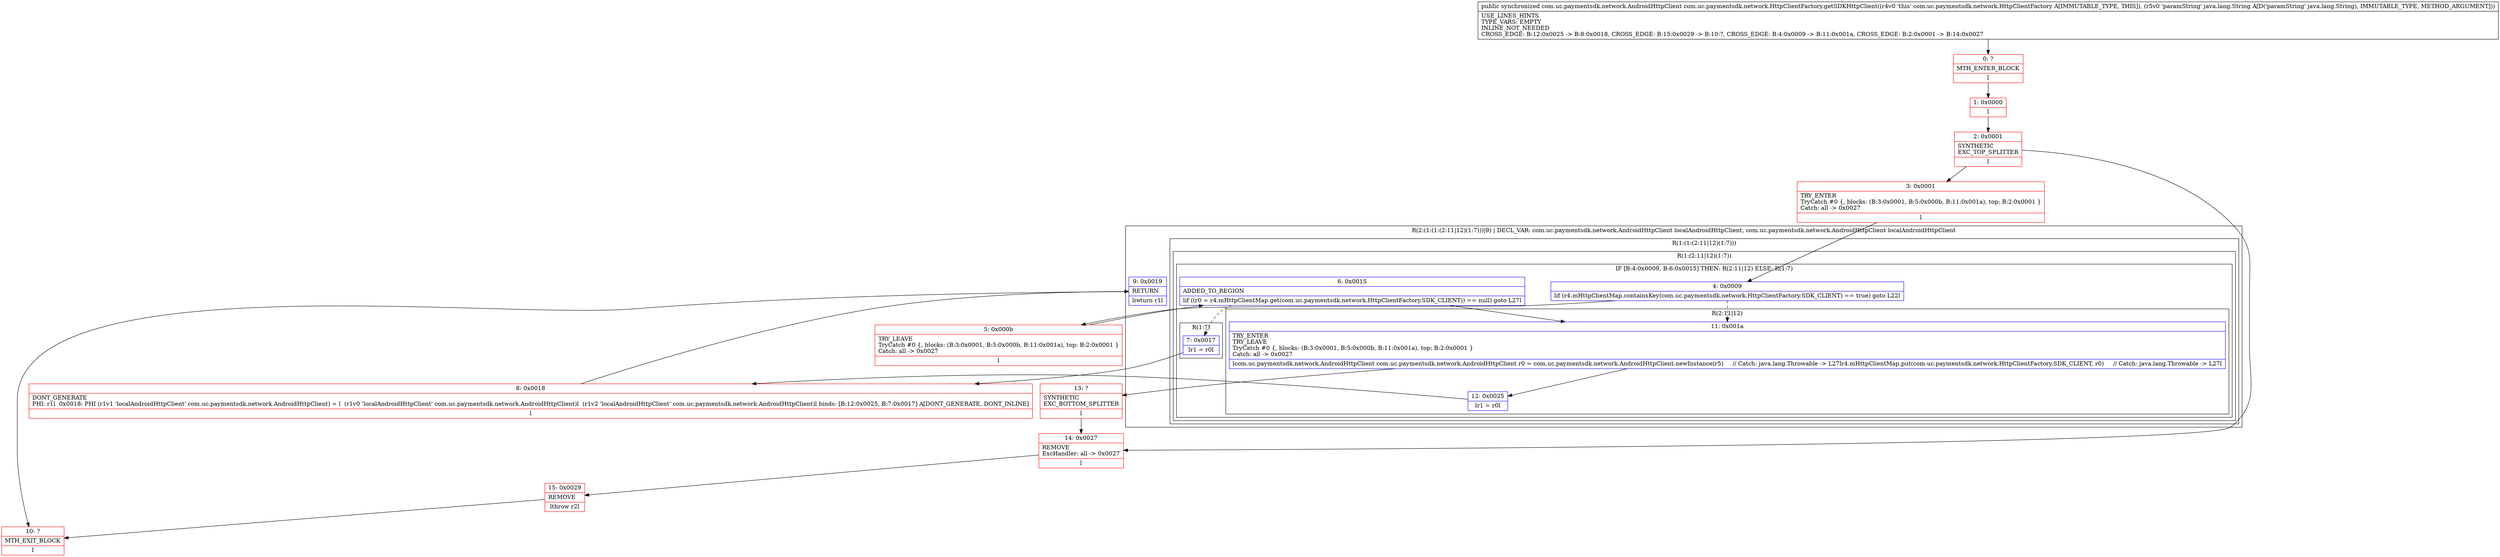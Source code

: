 digraph "CFG forcom.uc.paymentsdk.network.HttpClientFactory.getSDKHttpClient(Ljava\/lang\/String;)Lcom\/uc\/paymentsdk\/network\/AndroidHttpClient;" {
subgraph cluster_Region_202962141 {
label = "R(2:(1:(1:(2:11|12)(1:7)))|9) | DECL_VAR: com.uc.paymentsdk.network.AndroidHttpClient localAndroidHttpClient, com.uc.paymentsdk.network.AndroidHttpClient localAndroidHttpClient\l";
node [shape=record,color=blue];
subgraph cluster_Region_65766242 {
label = "R(1:(1:(2:11|12)(1:7)))";
node [shape=record,color=blue];
subgraph cluster_Region_2147110971 {
label = "R(1:(2:11|12)(1:7))";
node [shape=record,color=blue];
subgraph cluster_IfRegion_1573631099 {
label = "IF [B:4:0x0009, B:6:0x0015] THEN: R(2:11|12) ELSE: R(1:7)";
node [shape=record,color=blue];
Node_4 [shape=record,label="{4\:\ 0x0009|lif (r4.mHttpClientMap.containsKey(com.uc.paymentsdk.network.HttpClientFactory.SDK_CLIENT) == true) goto L22l}"];
Node_6 [shape=record,label="{6\:\ 0x0015|ADDED_TO_REGION\l|lif ((r0 = r4.mHttpClientMap.get(com.uc.paymentsdk.network.HttpClientFactory.SDK_CLIENT)) == null) goto L27l}"];
subgraph cluster_Region_514810959 {
label = "R(2:11|12)";
node [shape=record,color=blue];
Node_11 [shape=record,label="{11\:\ 0x001a|TRY_ENTER\lTRY_LEAVE\lTryCatch #0 \{, blocks: (B:3:0x0001, B:5:0x000b, B:11:0x001a), top: B:2:0x0001 \}\lCatch: all \-\> 0x0027\l|lcom.uc.paymentsdk.network.AndroidHttpClient com.uc.paymentsdk.network.AndroidHttpClient r0 = com.uc.paymentsdk.network.AndroidHttpClient.newInstance(r5)     \/\/ Catch: java.lang.Throwable \-\> L27lr4.mHttpClientMap.put(com.uc.paymentsdk.network.HttpClientFactory.SDK_CLIENT, r0)     \/\/ Catch: java.lang.Throwable \-\> L27l}"];
Node_12 [shape=record,label="{12\:\ 0x0025|lr1 = r0l}"];
}
subgraph cluster_Region_1131261969 {
label = "R(1:7)";
node [shape=record,color=blue];
Node_7 [shape=record,label="{7\:\ 0x0017|lr1 = r0l}"];
}
}
}
}
Node_9 [shape=record,label="{9\:\ 0x0019|RETURN\l|lreturn r1l}"];
}
Node_0 [shape=record,color=red,label="{0\:\ ?|MTH_ENTER_BLOCK\l|l}"];
Node_1 [shape=record,color=red,label="{1\:\ 0x0000|l}"];
Node_2 [shape=record,color=red,label="{2\:\ 0x0001|SYNTHETIC\lEXC_TOP_SPLITTER\l|l}"];
Node_3 [shape=record,color=red,label="{3\:\ 0x0001|TRY_ENTER\lTryCatch #0 \{, blocks: (B:3:0x0001, B:5:0x000b, B:11:0x001a), top: B:2:0x0001 \}\lCatch: all \-\> 0x0027\l|l}"];
Node_5 [shape=record,color=red,label="{5\:\ 0x000b|TRY_LEAVE\lTryCatch #0 \{, blocks: (B:3:0x0001, B:5:0x000b, B:11:0x001a), top: B:2:0x0001 \}\lCatch: all \-\> 0x0027\l|l}"];
Node_8 [shape=record,color=red,label="{8\:\ 0x0018|DONT_GENERATE\lPHI: r1l  0x0018: PHI (r1v1 'localAndroidHttpClient' com.uc.paymentsdk.network.AndroidHttpClient) = l  (r1v0 'localAndroidHttpClient' com.uc.paymentsdk.network.AndroidHttpClient)l  (r1v2 'localAndroidHttpClient' com.uc.paymentsdk.network.AndroidHttpClient)l binds: [B:12:0x0025, B:7:0x0017] A[DONT_GENERATE, DONT_INLINE]\l|l}"];
Node_10 [shape=record,color=red,label="{10\:\ ?|MTH_EXIT_BLOCK\l|l}"];
Node_13 [shape=record,color=red,label="{13\:\ ?|SYNTHETIC\lEXC_BOTTOM_SPLITTER\l|l}"];
Node_14 [shape=record,color=red,label="{14\:\ 0x0027|REMOVE\lExcHandler: all \-\> 0x0027\l|l}"];
Node_15 [shape=record,color=red,label="{15\:\ 0x0029|REMOVE\l|lthrow r2l}"];
MethodNode[shape=record,label="{public synchronized com.uc.paymentsdk.network.AndroidHttpClient com.uc.paymentsdk.network.HttpClientFactory.getSDKHttpClient((r4v0 'this' com.uc.paymentsdk.network.HttpClientFactory A[IMMUTABLE_TYPE, THIS]), (r5v0 'paramString' java.lang.String A[D('paramString' java.lang.String), IMMUTABLE_TYPE, METHOD_ARGUMENT]))  | USE_LINES_HINTS\lTYPE_VARS: EMPTY\lINLINE_NOT_NEEDED\lCROSS_EDGE: B:12:0x0025 \-\> B:8:0x0018, CROSS_EDGE: B:15:0x0029 \-\> B:10:?, CROSS_EDGE: B:4:0x0009 \-\> B:11:0x001a, CROSS_EDGE: B:2:0x0001 \-\> B:14:0x0027\l}"];
MethodNode -> Node_0;
Node_4 -> Node_5;
Node_4 -> Node_11[style=dashed];
Node_6 -> Node_7[style=dashed];
Node_6 -> Node_11;
Node_11 -> Node_12;
Node_11 -> Node_13;
Node_12 -> Node_8;
Node_7 -> Node_8;
Node_9 -> Node_10;
Node_0 -> Node_1;
Node_1 -> Node_2;
Node_2 -> Node_3;
Node_2 -> Node_14;
Node_3 -> Node_4;
Node_5 -> Node_6;
Node_8 -> Node_9;
Node_13 -> Node_14;
Node_14 -> Node_15;
Node_15 -> Node_10;
}

